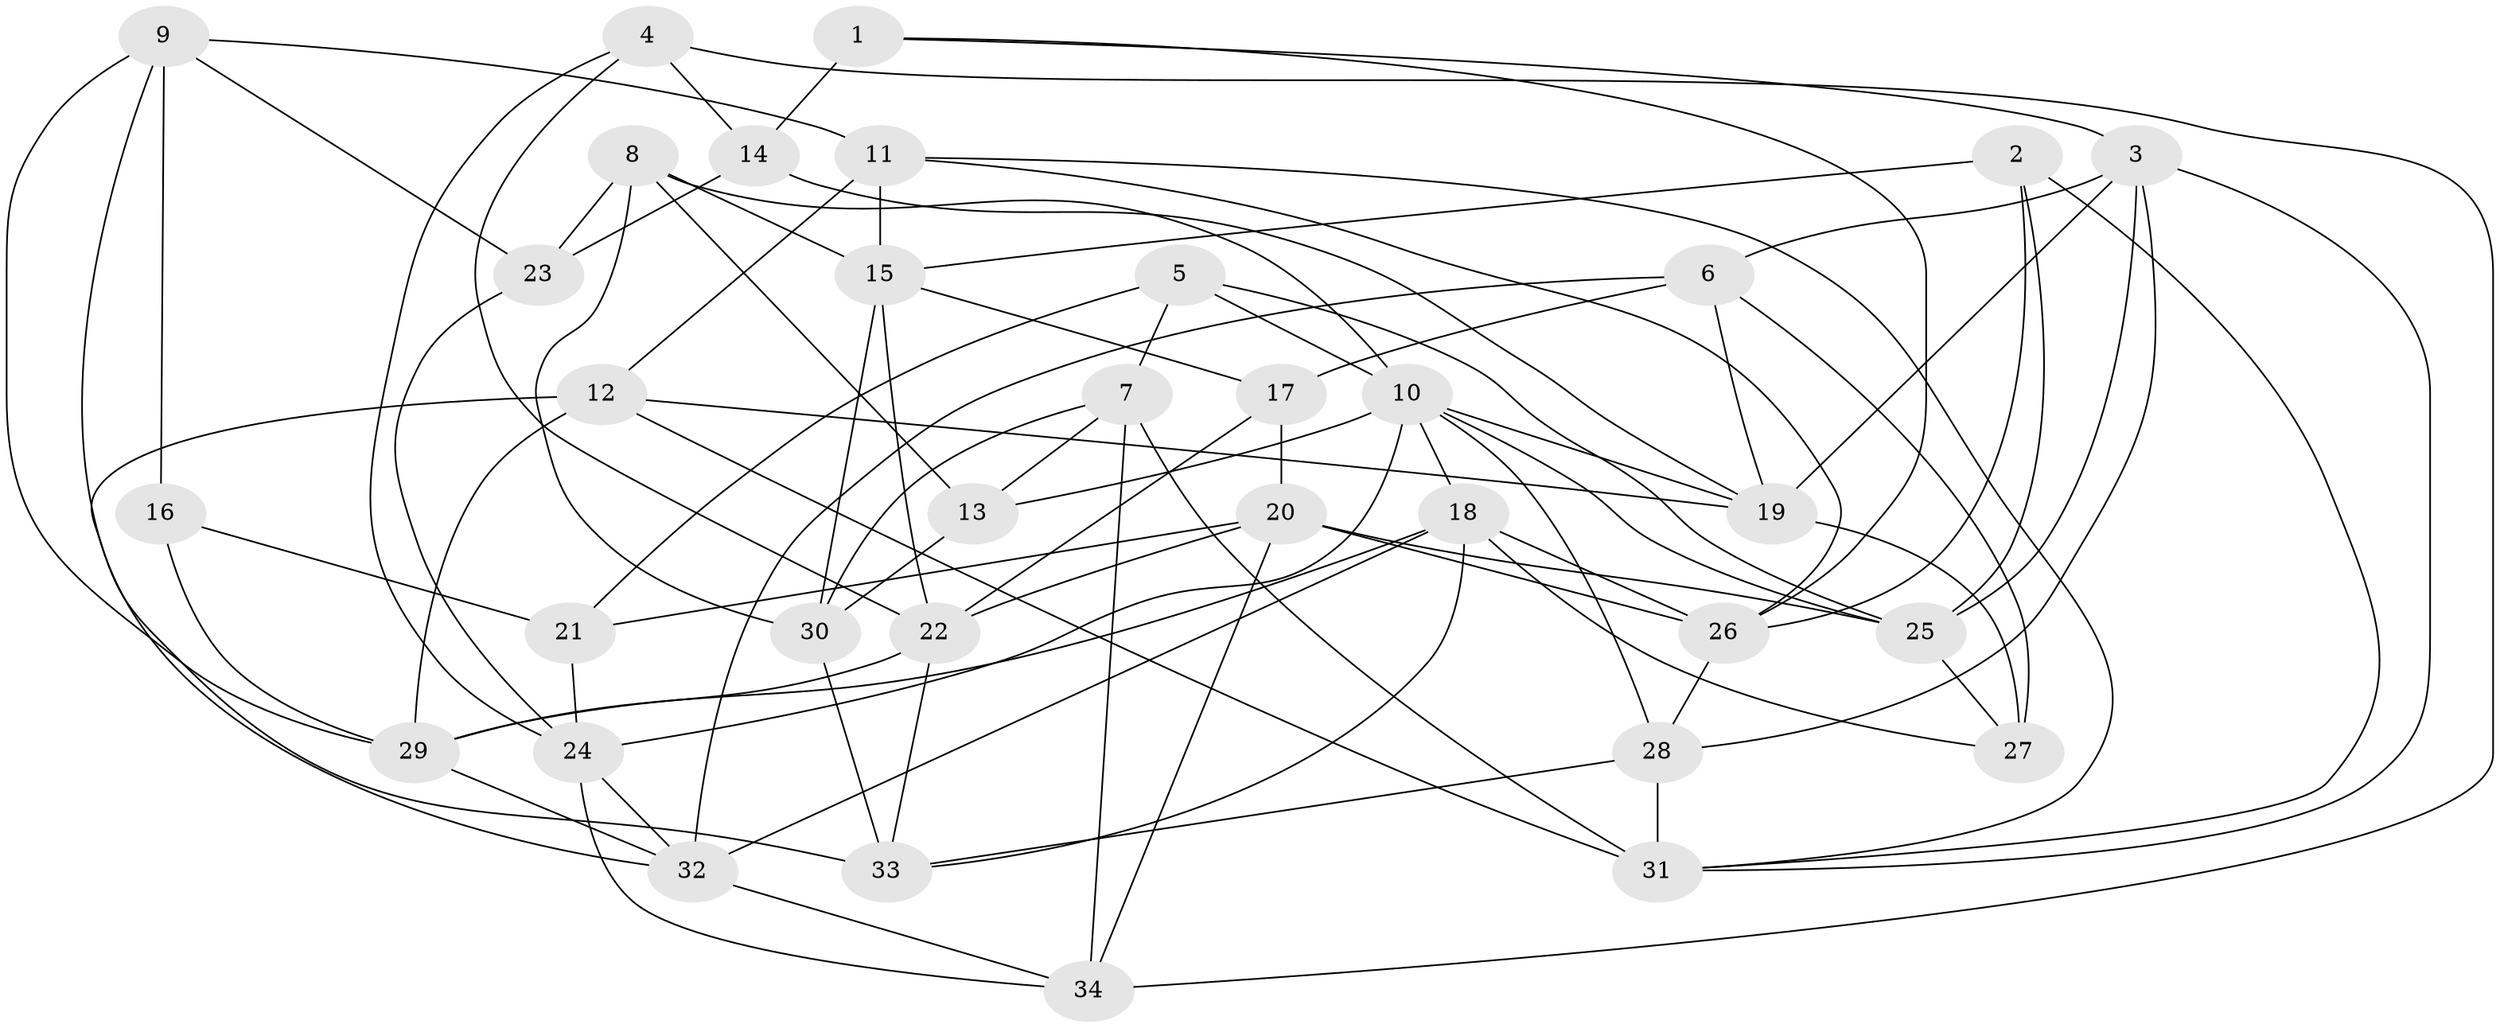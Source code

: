 // original degree distribution, {4: 1.0}
// Generated by graph-tools (version 1.1) at 2025/38/03/04/25 23:38:09]
// undirected, 34 vertices, 86 edges
graph export_dot {
  node [color=gray90,style=filled];
  1;
  2;
  3;
  4;
  5;
  6;
  7;
  8;
  9;
  10;
  11;
  12;
  13;
  14;
  15;
  16;
  17;
  18;
  19;
  20;
  21;
  22;
  23;
  24;
  25;
  26;
  27;
  28;
  29;
  30;
  31;
  32;
  33;
  34;
  1 -- 3 [weight=1.0];
  1 -- 14 [weight=2.0];
  1 -- 26 [weight=1.0];
  2 -- 15 [weight=1.0];
  2 -- 25 [weight=1.0];
  2 -- 26 [weight=1.0];
  2 -- 31 [weight=1.0];
  3 -- 6 [weight=1.0];
  3 -- 19 [weight=1.0];
  3 -- 25 [weight=1.0];
  3 -- 28 [weight=1.0];
  3 -- 31 [weight=1.0];
  4 -- 14 [weight=1.0];
  4 -- 22 [weight=1.0];
  4 -- 24 [weight=1.0];
  4 -- 34 [weight=1.0];
  5 -- 7 [weight=1.0];
  5 -- 10 [weight=1.0];
  5 -- 21 [weight=1.0];
  5 -- 25 [weight=1.0];
  6 -- 17 [weight=2.0];
  6 -- 19 [weight=1.0];
  6 -- 27 [weight=1.0];
  6 -- 32 [weight=1.0];
  7 -- 13 [weight=1.0];
  7 -- 30 [weight=1.0];
  7 -- 31 [weight=1.0];
  7 -- 34 [weight=2.0];
  8 -- 10 [weight=1.0];
  8 -- 13 [weight=1.0];
  8 -- 15 [weight=1.0];
  8 -- 23 [weight=2.0];
  8 -- 30 [weight=1.0];
  9 -- 11 [weight=2.0];
  9 -- 16 [weight=1.0];
  9 -- 23 [weight=1.0];
  9 -- 29 [weight=1.0];
  9 -- 33 [weight=1.0];
  10 -- 13 [weight=1.0];
  10 -- 18 [weight=1.0];
  10 -- 19 [weight=1.0];
  10 -- 24 [weight=1.0];
  10 -- 25 [weight=1.0];
  10 -- 28 [weight=1.0];
  11 -- 12 [weight=1.0];
  11 -- 15 [weight=1.0];
  11 -- 26 [weight=1.0];
  11 -- 31 [weight=1.0];
  12 -- 19 [weight=1.0];
  12 -- 29 [weight=1.0];
  12 -- 31 [weight=2.0];
  12 -- 32 [weight=1.0];
  13 -- 30 [weight=1.0];
  14 -- 19 [weight=1.0];
  14 -- 23 [weight=2.0];
  15 -- 17 [weight=1.0];
  15 -- 22 [weight=1.0];
  15 -- 30 [weight=1.0];
  16 -- 21 [weight=2.0];
  16 -- 29 [weight=1.0];
  17 -- 20 [weight=2.0];
  17 -- 22 [weight=1.0];
  18 -- 26 [weight=1.0];
  18 -- 27 [weight=1.0];
  18 -- 29 [weight=1.0];
  18 -- 32 [weight=1.0];
  18 -- 33 [weight=1.0];
  19 -- 27 [weight=1.0];
  20 -- 21 [weight=2.0];
  20 -- 22 [weight=1.0];
  20 -- 25 [weight=1.0];
  20 -- 26 [weight=1.0];
  20 -- 34 [weight=1.0];
  21 -- 24 [weight=1.0];
  22 -- 29 [weight=1.0];
  22 -- 33 [weight=1.0];
  23 -- 24 [weight=1.0];
  24 -- 32 [weight=1.0];
  24 -- 34 [weight=1.0];
  25 -- 27 [weight=1.0];
  26 -- 28 [weight=1.0];
  28 -- 31 [weight=2.0];
  28 -- 33 [weight=1.0];
  29 -- 32 [weight=1.0];
  30 -- 33 [weight=2.0];
  32 -- 34 [weight=1.0];
}
